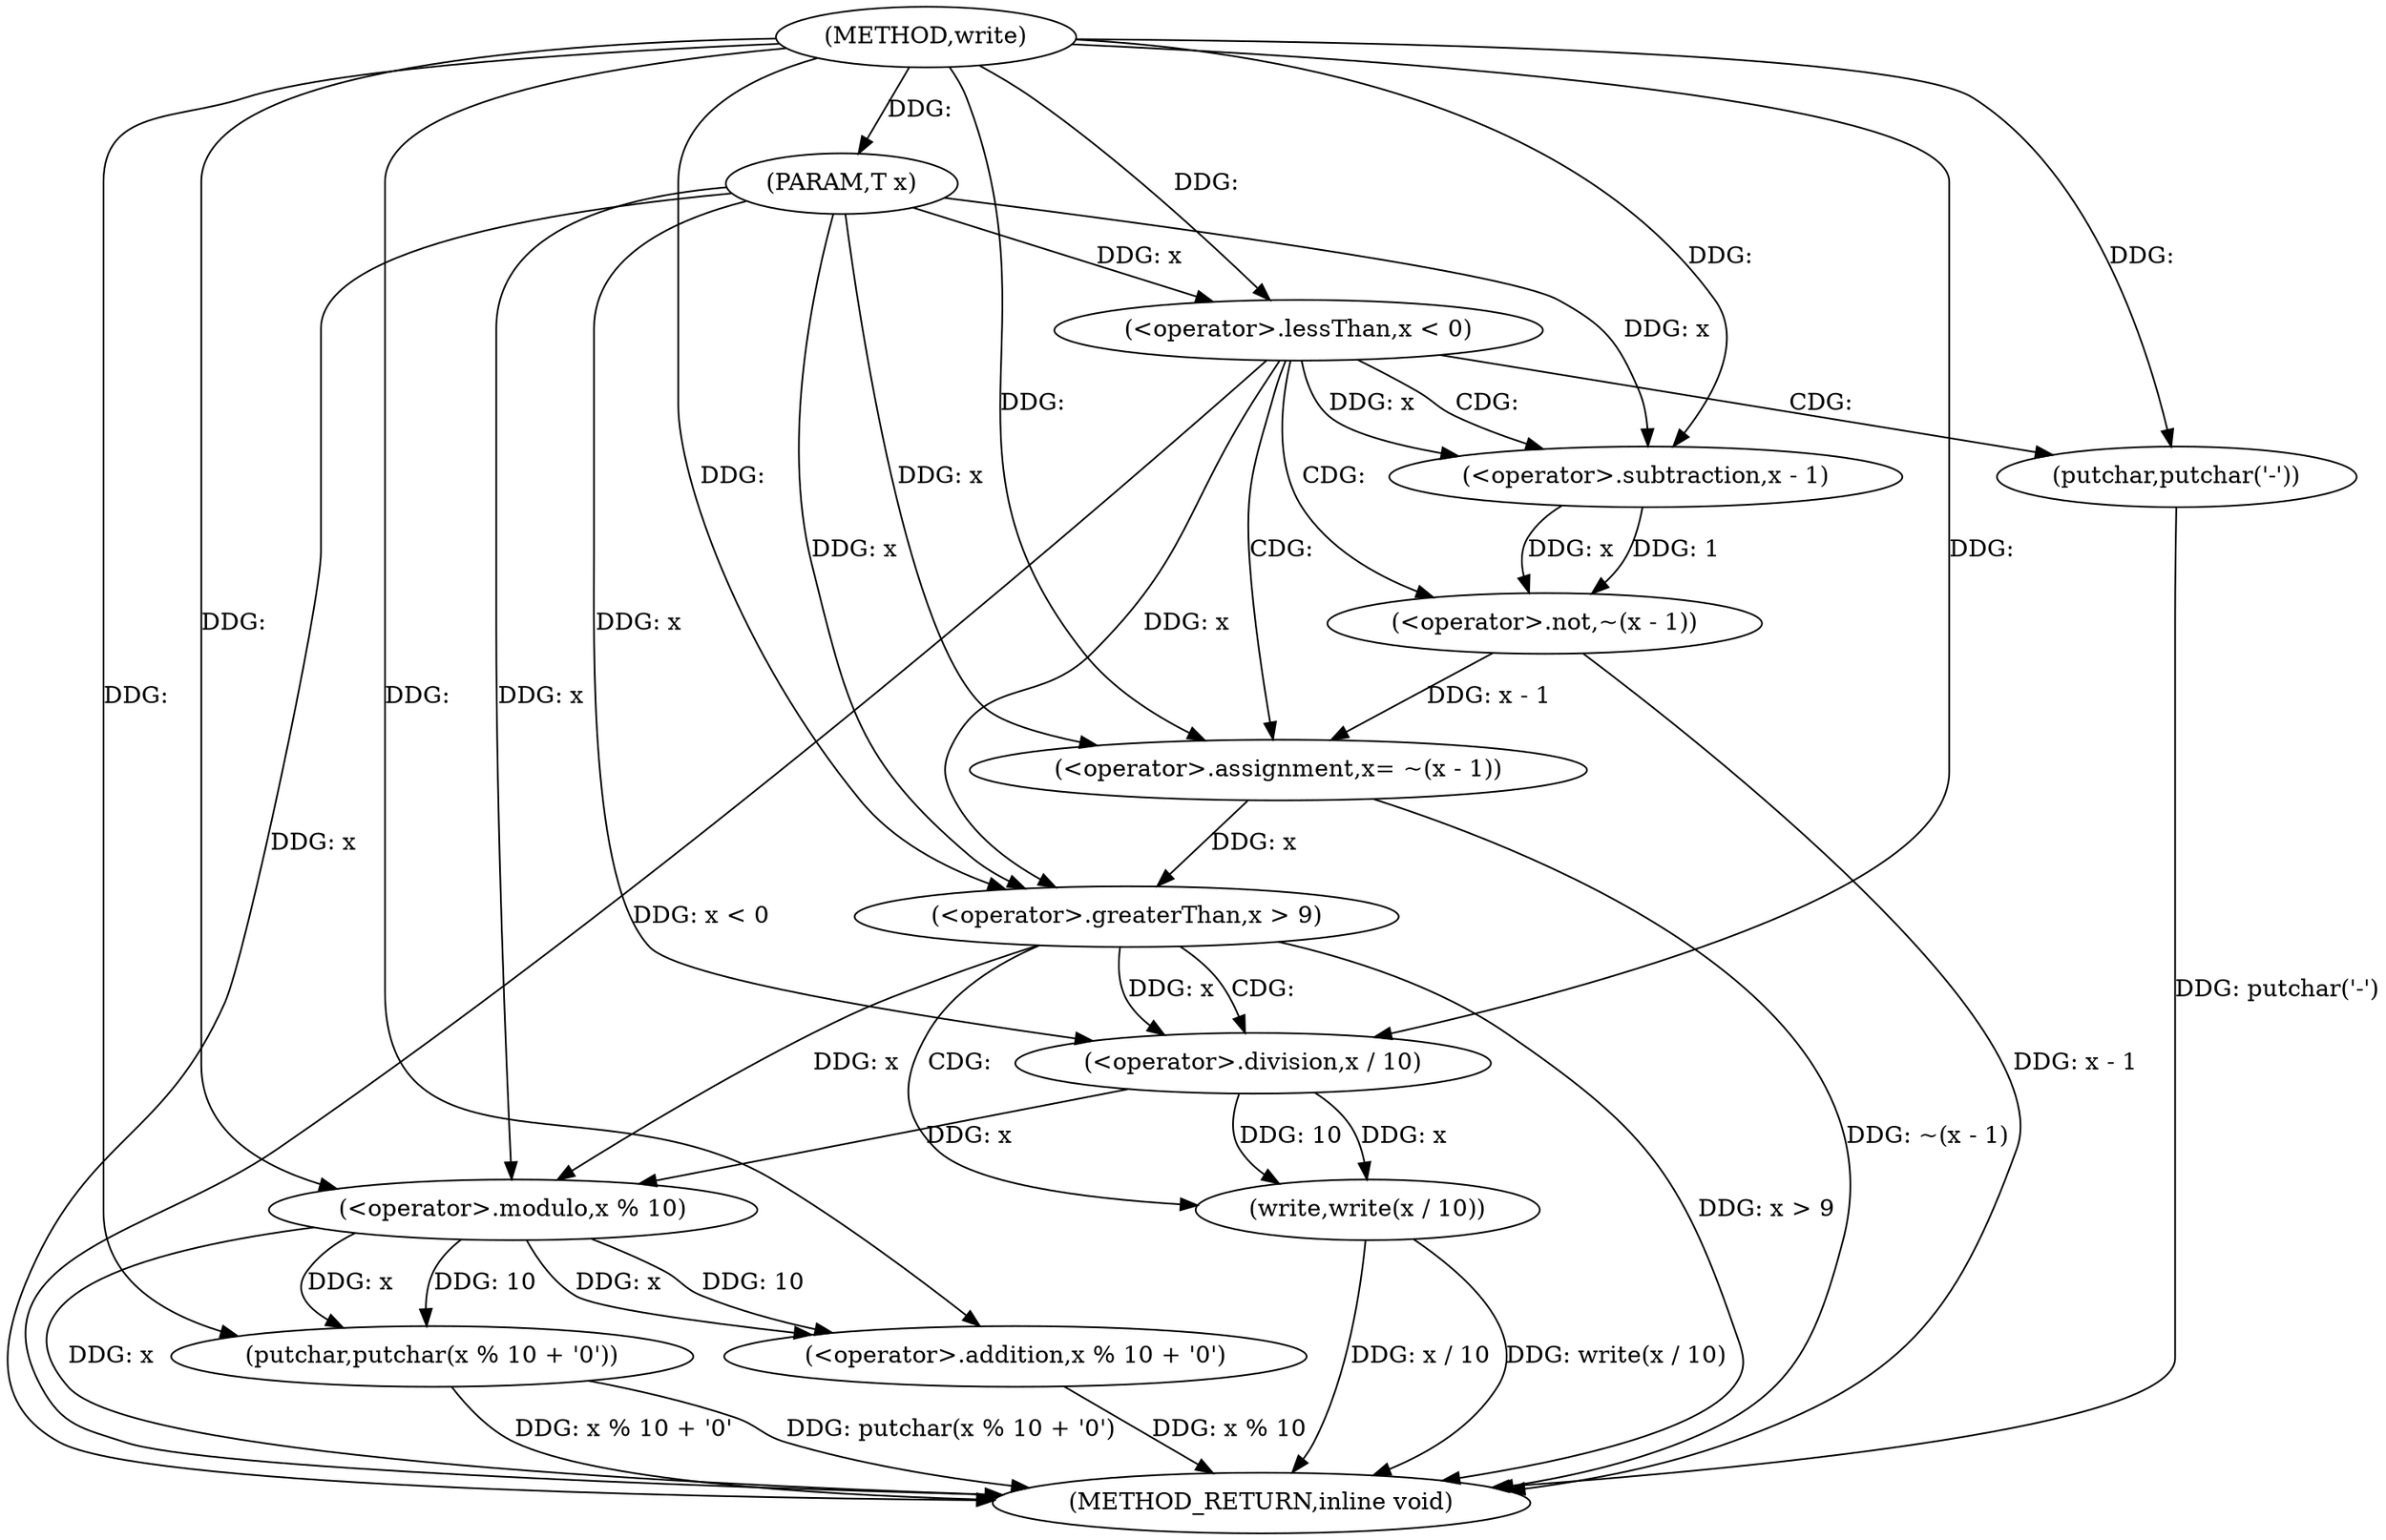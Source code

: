 digraph "write" {  
"1000129" [label = "(METHOD,write)" ]
"1000159" [label = "(METHOD_RETURN,inline void)" ]
"1000130" [label = "(PARAM,T x)" ]
"1000153" [label = "(putchar,putchar(x % 10 + '0'))" ]
"1000133" [label = "(<operator>.lessThan,x < 0)" ]
"1000146" [label = "(<operator>.greaterThan,x > 9)" ]
"1000149" [label = "(write,write(x / 10))" ]
"1000137" [label = "(<operator>.assignment,x= ~(x - 1))" ]
"1000143" [label = "(putchar,putchar('-'))" ]
"1000154" [label = "(<operator>.addition,x % 10 + '0')" ]
"1000150" [label = "(<operator>.division,x / 10)" ]
"1000155" [label = "(<operator>.modulo,x % 10)" ]
"1000139" [label = "(<operator>.not,~(x - 1))" ]
"1000140" [label = "(<operator>.subtraction,x - 1)" ]
  "1000130" -> "1000159"  [ label = "DDG: x"] 
  "1000133" -> "1000159"  [ label = "DDG: x < 0"] 
  "1000139" -> "1000159"  [ label = "DDG: x - 1"] 
  "1000137" -> "1000159"  [ label = "DDG: ~(x - 1)"] 
  "1000143" -> "1000159"  [ label = "DDG: putchar('-')"] 
  "1000146" -> "1000159"  [ label = "DDG: x > 9"] 
  "1000149" -> "1000159"  [ label = "DDG: x / 10"] 
  "1000149" -> "1000159"  [ label = "DDG: write(x / 10)"] 
  "1000155" -> "1000159"  [ label = "DDG: x"] 
  "1000154" -> "1000159"  [ label = "DDG: x % 10"] 
  "1000153" -> "1000159"  [ label = "DDG: x % 10 + '0'"] 
  "1000153" -> "1000159"  [ label = "DDG: putchar(x % 10 + '0')"] 
  "1000129" -> "1000130"  [ label = "DDG: "] 
  "1000155" -> "1000153"  [ label = "DDG: x"] 
  "1000155" -> "1000153"  [ label = "DDG: 10"] 
  "1000129" -> "1000153"  [ label = "DDG: "] 
  "1000130" -> "1000133"  [ label = "DDG: x"] 
  "1000129" -> "1000133"  [ label = "DDG: "] 
  "1000139" -> "1000137"  [ label = "DDG: x - 1"] 
  "1000133" -> "1000146"  [ label = "DDG: x"] 
  "1000137" -> "1000146"  [ label = "DDG: x"] 
  "1000130" -> "1000146"  [ label = "DDG: x"] 
  "1000129" -> "1000146"  [ label = "DDG: "] 
  "1000150" -> "1000149"  [ label = "DDG: x"] 
  "1000150" -> "1000149"  [ label = "DDG: 10"] 
  "1000155" -> "1000154"  [ label = "DDG: x"] 
  "1000155" -> "1000154"  [ label = "DDG: 10"] 
  "1000129" -> "1000154"  [ label = "DDG: "] 
  "1000130" -> "1000137"  [ label = "DDG: x"] 
  "1000129" -> "1000137"  [ label = "DDG: "] 
  "1000129" -> "1000143"  [ label = "DDG: "] 
  "1000146" -> "1000150"  [ label = "DDG: x"] 
  "1000130" -> "1000150"  [ label = "DDG: x"] 
  "1000129" -> "1000150"  [ label = "DDG: "] 
  "1000146" -> "1000155"  [ label = "DDG: x"] 
  "1000150" -> "1000155"  [ label = "DDG: x"] 
  "1000130" -> "1000155"  [ label = "DDG: x"] 
  "1000129" -> "1000155"  [ label = "DDG: "] 
  "1000140" -> "1000139"  [ label = "DDG: 1"] 
  "1000140" -> "1000139"  [ label = "DDG: x"] 
  "1000133" -> "1000140"  [ label = "DDG: x"] 
  "1000130" -> "1000140"  [ label = "DDG: x"] 
  "1000129" -> "1000140"  [ label = "DDG: "] 
  "1000133" -> "1000137"  [ label = "CDG: "] 
  "1000133" -> "1000139"  [ label = "CDG: "] 
  "1000133" -> "1000143"  [ label = "CDG: "] 
  "1000133" -> "1000140"  [ label = "CDG: "] 
  "1000146" -> "1000150"  [ label = "CDG: "] 
  "1000146" -> "1000149"  [ label = "CDG: "] 
}
